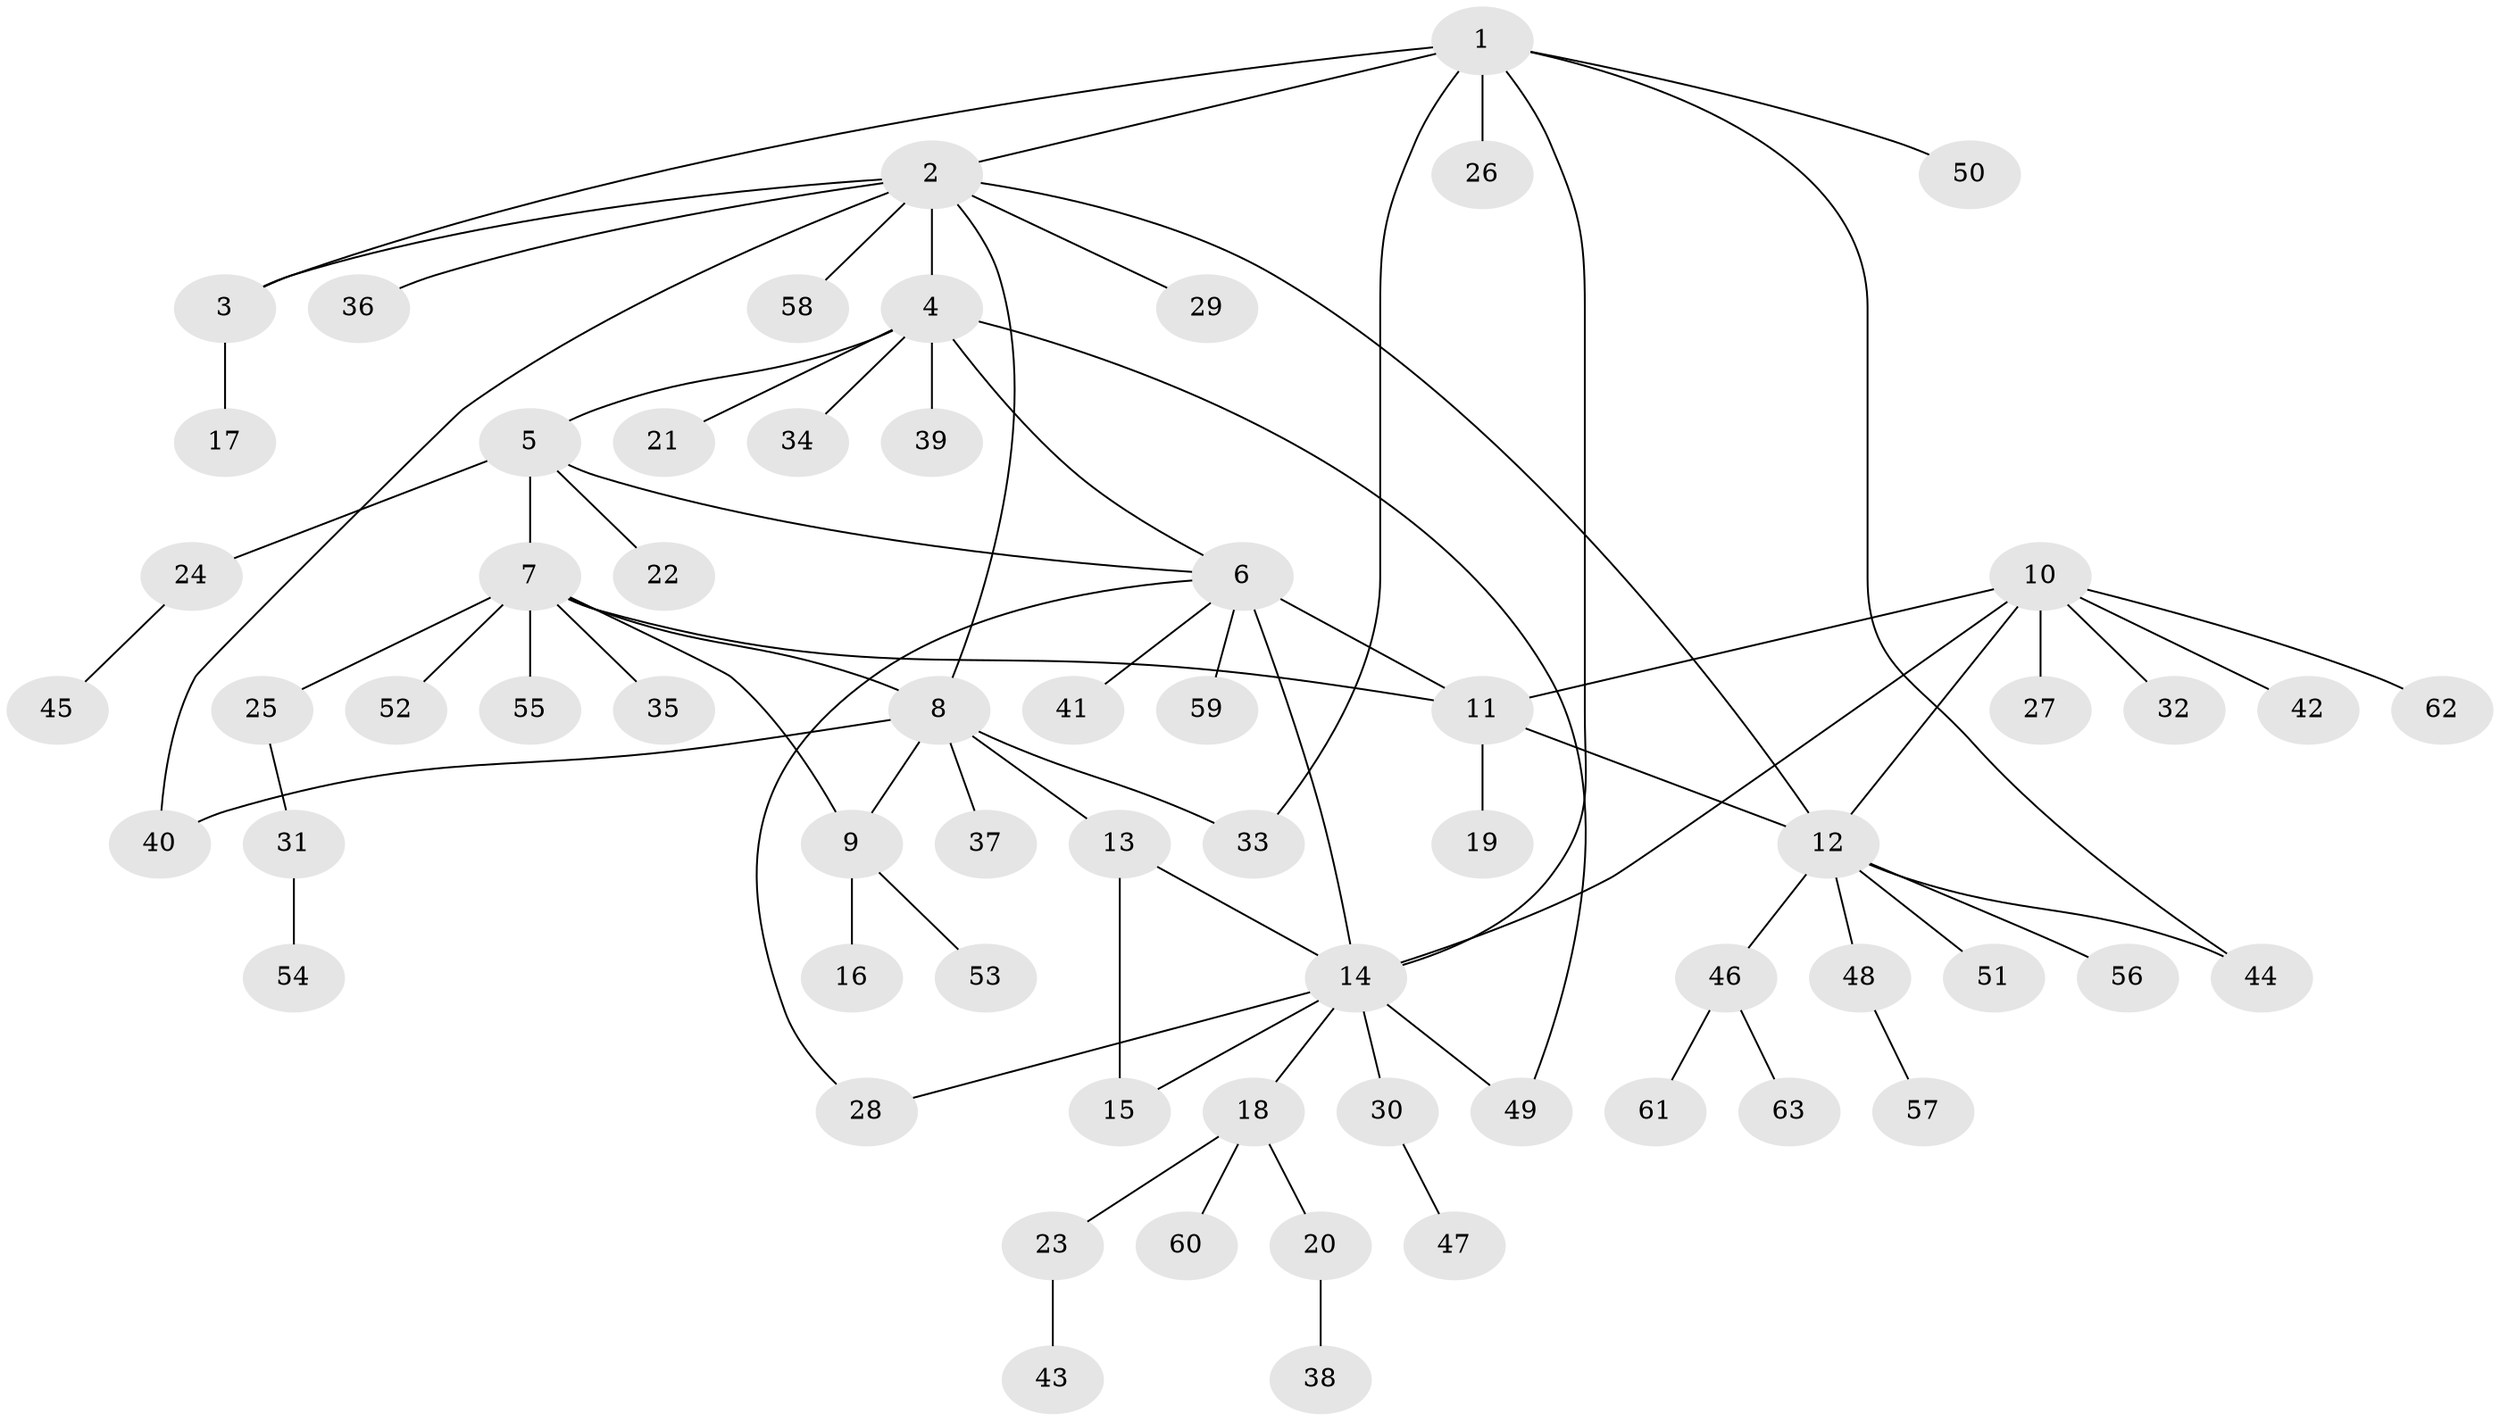 // Generated by graph-tools (version 1.1) at 2025/15/03/09/25 04:15:49]
// undirected, 63 vertices, 78 edges
graph export_dot {
graph [start="1"]
  node [color=gray90,style=filled];
  1;
  2;
  3;
  4;
  5;
  6;
  7;
  8;
  9;
  10;
  11;
  12;
  13;
  14;
  15;
  16;
  17;
  18;
  19;
  20;
  21;
  22;
  23;
  24;
  25;
  26;
  27;
  28;
  29;
  30;
  31;
  32;
  33;
  34;
  35;
  36;
  37;
  38;
  39;
  40;
  41;
  42;
  43;
  44;
  45;
  46;
  47;
  48;
  49;
  50;
  51;
  52;
  53;
  54;
  55;
  56;
  57;
  58;
  59;
  60;
  61;
  62;
  63;
  1 -- 2;
  1 -- 3;
  1 -- 14;
  1 -- 26;
  1 -- 33;
  1 -- 44;
  1 -- 50;
  2 -- 3;
  2 -- 4;
  2 -- 8;
  2 -- 12;
  2 -- 29;
  2 -- 36;
  2 -- 40;
  2 -- 58;
  3 -- 17;
  4 -- 5;
  4 -- 6;
  4 -- 21;
  4 -- 34;
  4 -- 39;
  4 -- 49;
  5 -- 6;
  5 -- 7;
  5 -- 22;
  5 -- 24;
  6 -- 11;
  6 -- 14;
  6 -- 28;
  6 -- 41;
  6 -- 59;
  7 -- 8;
  7 -- 9;
  7 -- 11;
  7 -- 25;
  7 -- 35;
  7 -- 52;
  7 -- 55;
  8 -- 9;
  8 -- 13;
  8 -- 33;
  8 -- 37;
  8 -- 40;
  9 -- 16;
  9 -- 53;
  10 -- 11;
  10 -- 12;
  10 -- 14;
  10 -- 27;
  10 -- 32;
  10 -- 42;
  10 -- 62;
  11 -- 12;
  11 -- 19;
  12 -- 44;
  12 -- 46;
  12 -- 48;
  12 -- 51;
  12 -- 56;
  13 -- 14;
  13 -- 15;
  14 -- 15;
  14 -- 18;
  14 -- 28;
  14 -- 30;
  14 -- 49;
  18 -- 20;
  18 -- 23;
  18 -- 60;
  20 -- 38;
  23 -- 43;
  24 -- 45;
  25 -- 31;
  30 -- 47;
  31 -- 54;
  46 -- 61;
  46 -- 63;
  48 -- 57;
}
